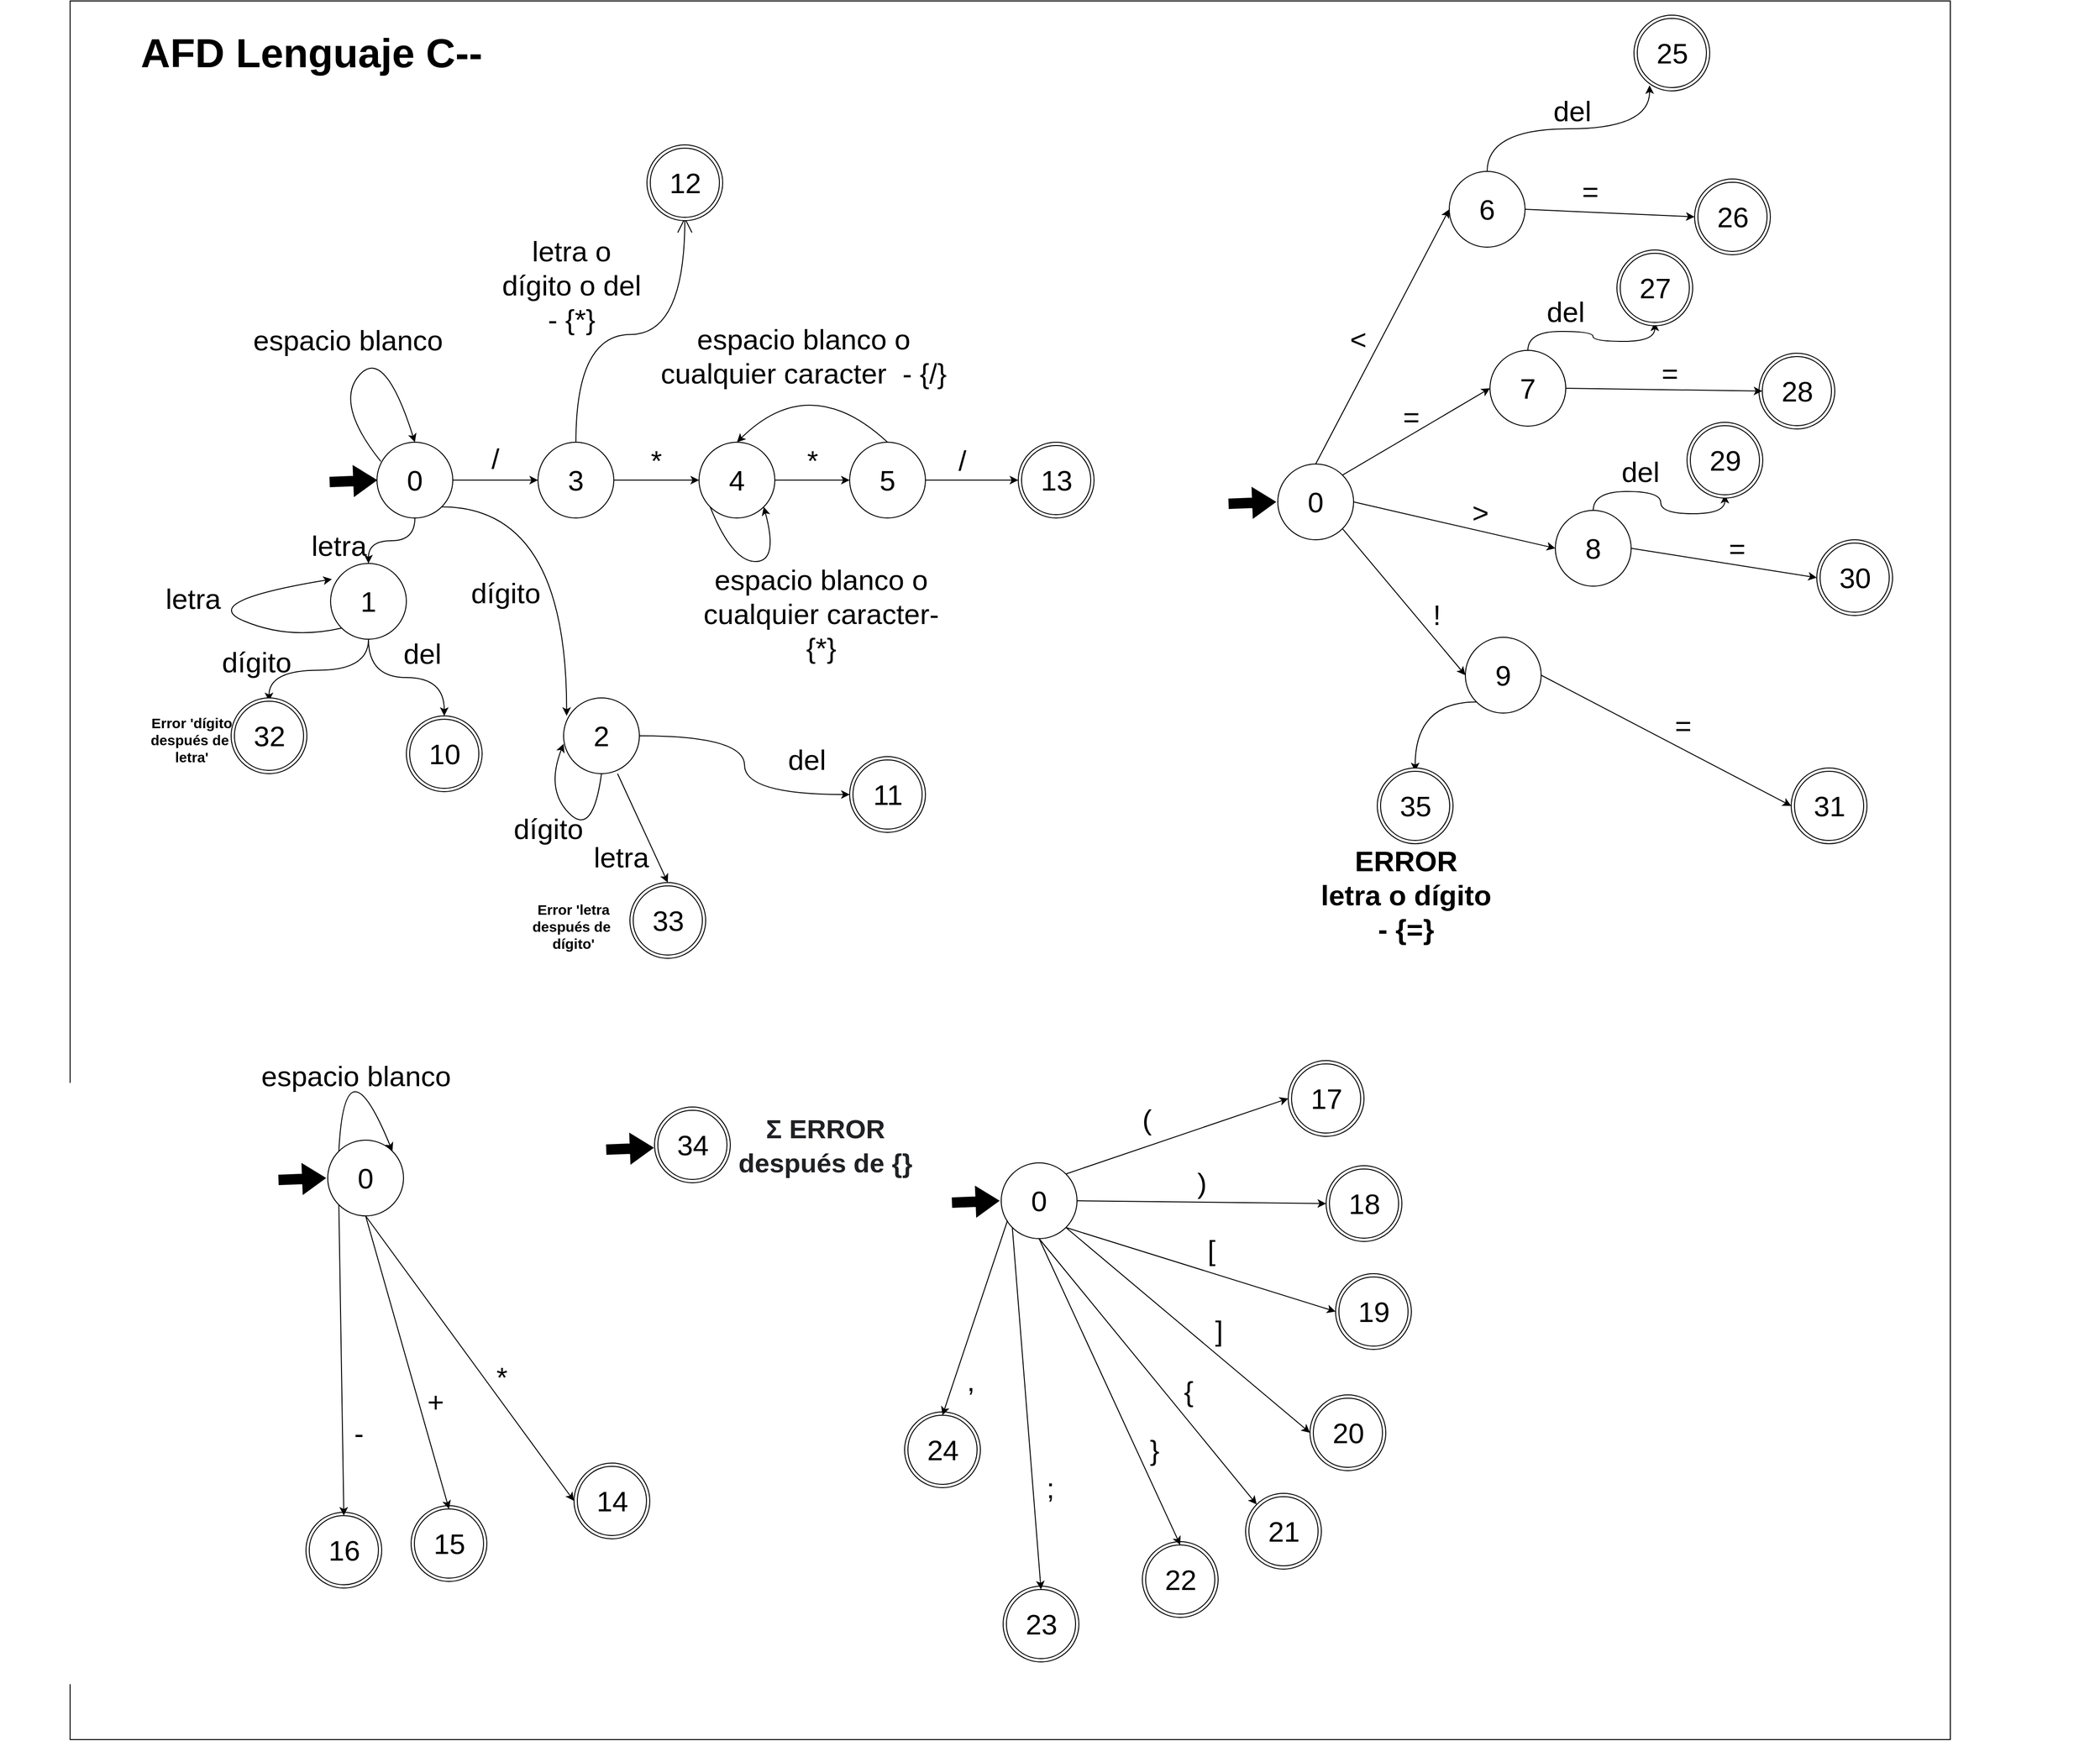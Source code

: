 <mxfile version="17.4.6" type="device"><diagram id="fsy91MBMLPWODRtrQ3C7" name="Page-1"><mxGraphModel dx="2604" dy="2402" grid="0" gridSize="10" guides="1" tooltips="1" connect="1" arrows="1" fold="1" page="0" pageScale="1" pageWidth="850" pageHeight="1100" math="0" shadow="0"><root><mxCell id="0"/><mxCell id="1" parent="0"/><mxCell id="pkWA7Gc_xC2kCrtdqDxV-1" value="" style="rounded=0;whiteSpace=wrap;html=1;hachureGap=4;" parent="1" vertex="1"><mxGeometry x="-1697" y="-1111" width="1985" height="1836" as="geometry"/></mxCell><mxCell id="LorlrSXEP44fJ2UWlS1i-7" style="edgeStyle=orthogonalEdgeStyle;rounded=0;orthogonalLoop=1;jettySize=auto;html=1;exitX=1;exitY=0.5;exitDx=0;exitDy=0;entryX=0;entryY=0.5;entryDx=0;entryDy=0;labelBackgroundColor=#000000;fontSize=30;fillColor=#000000;" parent="1" source="LorlrSXEP44fJ2UWlS1i-1" target="LorlrSXEP44fJ2UWlS1i-6" edge="1"><mxGeometry relative="1" as="geometry"/></mxCell><mxCell id="LorlrSXEP44fJ2UWlS1i-27" style="edgeStyle=orthogonalEdgeStyle;rounded=0;orthogonalLoop=1;jettySize=auto;html=1;exitX=1;exitY=1;exitDx=0;exitDy=0;entryX=0.04;entryY=0.236;entryDx=0;entryDy=0;entryPerimeter=0;labelBackgroundColor=#000000;fontSize=30;fillColor=#000000;curved=1;" parent="1" source="LorlrSXEP44fJ2UWlS1i-1" target="LorlrSXEP44fJ2UWlS1i-21" edge="1"><mxGeometry relative="1" as="geometry"/></mxCell><mxCell id="LorlrSXEP44fJ2UWlS1i-38" style="edgeStyle=orthogonalEdgeStyle;rounded=0;orthogonalLoop=1;jettySize=auto;html=1;exitX=0.5;exitY=1;exitDx=0;exitDy=0;entryX=0.5;entryY=0;entryDx=0;entryDy=0;labelBackgroundColor=#000000;fontSize=30;fillColor=#000000;curved=1;" parent="1" source="LorlrSXEP44fJ2UWlS1i-1" target="LorlrSXEP44fJ2UWlS1i-33" edge="1"><mxGeometry relative="1" as="geometry"/></mxCell><mxCell id="LorlrSXEP44fJ2UWlS1i-1" value="0" style="ellipse;whiteSpace=wrap;html=1;aspect=fixed;fontSize=30;" parent="1" vertex="1"><mxGeometry x="-1373" y="-645" width="80" height="80" as="geometry"/></mxCell><mxCell id="LorlrSXEP44fJ2UWlS1i-3" value="" style="shape=flexArrow;endArrow=classic;html=1;rounded=0;entryX=0;entryY=0.5;entryDx=0;entryDy=0;labelBackgroundColor=#000000;fillColor=#000000;endWidth=21.25;endSize=7.7;" parent="1" target="LorlrSXEP44fJ2UWlS1i-1" edge="1"><mxGeometry width="50" height="50" relative="1" as="geometry"><mxPoint x="-1423" y="-603" as="sourcePoint"/><mxPoint x="-1400" y="-633" as="targetPoint"/></mxGeometry></mxCell><mxCell id="LorlrSXEP44fJ2UWlS1i-4" value="" style="curved=1;endArrow=classic;html=1;rounded=0;labelBackgroundColor=#000000;fontSize=30;fillColor=#000000;exitX=0.05;exitY=0.253;exitDx=0;exitDy=0;exitPerimeter=0;entryX=0.5;entryY=0;entryDx=0;entryDy=0;" parent="1" source="LorlrSXEP44fJ2UWlS1i-1" target="LorlrSXEP44fJ2UWlS1i-1" edge="1"><mxGeometry width="50" height="50" relative="1" as="geometry"><mxPoint x="-1359" y="-649" as="sourcePoint"/><mxPoint x="-1309" y="-699" as="targetPoint"/><Array as="points"><mxPoint x="-1418" y="-686"/><mxPoint x="-1365" y="-746"/></Array></mxGeometry></mxCell><mxCell id="LorlrSXEP44fJ2UWlS1i-11" style="edgeStyle=orthogonalEdgeStyle;rounded=0;orthogonalLoop=1;jettySize=auto;html=1;exitX=1;exitY=0.5;exitDx=0;exitDy=0;entryX=0;entryY=0.5;entryDx=0;entryDy=0;labelBackgroundColor=#000000;fontSize=30;fillColor=#000000;" parent="1" source="LorlrSXEP44fJ2UWlS1i-5" target="LorlrSXEP44fJ2UWlS1i-9" edge="1"><mxGeometry relative="1" as="geometry"/></mxCell><mxCell id="LorlrSXEP44fJ2UWlS1i-5" value="4" style="ellipse;whiteSpace=wrap;html=1;aspect=fixed;fontSize=30;" parent="1" vertex="1"><mxGeometry x="-1033" y="-645" width="80" height="80" as="geometry"/></mxCell><mxCell id="LorlrSXEP44fJ2UWlS1i-8" style="edgeStyle=orthogonalEdgeStyle;rounded=0;orthogonalLoop=1;jettySize=auto;html=1;exitX=1;exitY=0.5;exitDx=0;exitDy=0;entryX=0;entryY=0.5;entryDx=0;entryDy=0;labelBackgroundColor=#000000;fontSize=30;fillColor=#000000;" parent="1" source="LorlrSXEP44fJ2UWlS1i-6" target="LorlrSXEP44fJ2UWlS1i-5" edge="1"><mxGeometry relative="1" as="geometry"/></mxCell><mxCell id="LorlrSXEP44fJ2UWlS1i-6" value="3" style="ellipse;whiteSpace=wrap;html=1;aspect=fixed;fontSize=30;" parent="1" vertex="1"><mxGeometry x="-1203" y="-645" width="80" height="80" as="geometry"/></mxCell><mxCell id="LorlrSXEP44fJ2UWlS1i-12" style="edgeStyle=orthogonalEdgeStyle;rounded=0;orthogonalLoop=1;jettySize=auto;html=1;exitX=1;exitY=0.5;exitDx=0;exitDy=0;entryX=0;entryY=0.5;entryDx=0;entryDy=0;labelBackgroundColor=#000000;fontSize=30;fillColor=#000000;" parent="1" source="LorlrSXEP44fJ2UWlS1i-9" target="LorlrSXEP44fJ2UWlS1i-10" edge="1"><mxGeometry relative="1" as="geometry"/></mxCell><mxCell id="LorlrSXEP44fJ2UWlS1i-9" value="5" style="ellipse;whiteSpace=wrap;html=1;aspect=fixed;fontSize=30;" parent="1" vertex="1"><mxGeometry x="-874" y="-645" width="80" height="80" as="geometry"/></mxCell><mxCell id="LorlrSXEP44fJ2UWlS1i-13" value="/" style="text;html=1;strokeColor=none;fillColor=none;align=center;verticalAlign=middle;whiteSpace=wrap;rounded=0;fontSize=30;" parent="1" vertex="1"><mxGeometry x="-1278" y="-643" width="60" height="30" as="geometry"/></mxCell><mxCell id="LorlrSXEP44fJ2UWlS1i-14" value="*" style="text;html=1;strokeColor=none;fillColor=none;align=center;verticalAlign=middle;whiteSpace=wrap;rounded=0;fontSize=30;" parent="1" vertex="1"><mxGeometry x="-1108" y="-641" width="60" height="30" as="geometry"/></mxCell><mxCell id="LorlrSXEP44fJ2UWlS1i-15" value="*" style="text;html=1;strokeColor=none;fillColor=none;align=center;verticalAlign=middle;whiteSpace=wrap;rounded=0;fontSize=30;" parent="1" vertex="1"><mxGeometry x="-943" y="-641" width="60" height="30" as="geometry"/></mxCell><mxCell id="LorlrSXEP44fJ2UWlS1i-18" value="/" style="text;html=1;strokeColor=none;fillColor=none;align=center;verticalAlign=middle;whiteSpace=wrap;rounded=0;fontSize=30;" parent="1" vertex="1"><mxGeometry x="-785" y="-641" width="60" height="30" as="geometry"/></mxCell><mxCell id="LorlrSXEP44fJ2UWlS1i-20" value="" style="group" parent="1" vertex="1" connectable="0"><mxGeometry x="-696" y="-645" width="1141" height="1155" as="geometry"/></mxCell><mxCell id="LorlrSXEP44fJ2UWlS1i-10" value="" style="ellipse;whiteSpace=wrap;html=1;aspect=fixed;fontSize=30;gradientColor=none;" parent="LorlrSXEP44fJ2UWlS1i-20" vertex="1"><mxGeometry width="80" height="80" as="geometry"/></mxCell><mxCell id="LorlrSXEP44fJ2UWlS1i-19" value="13" style="ellipse;whiteSpace=wrap;html=1;aspect=fixed;fontSize=30;gradientColor=none;" parent="LorlrSXEP44fJ2UWlS1i-20" vertex="1"><mxGeometry x="3.5" y="3.5" width="73" height="73" as="geometry"/></mxCell><mxCell id="xVZtEpvfL8WGUJhvT-j2-19" value="&lt;b&gt;ERROR&lt;br&gt;letra o dígito &lt;br&gt;- {=}&lt;/b&gt;" style="text;html=1;strokeColor=none;fillColor=none;align=center;verticalAlign=middle;whiteSpace=wrap;rounded=0;fontSize=30;" parent="LorlrSXEP44fJ2UWlS1i-20" vertex="1"><mxGeometry x="299" y="377" width="221" height="202" as="geometry"/></mxCell><mxCell id="LorlrSXEP44fJ2UWlS1i-28" style="edgeStyle=orthogonalEdgeStyle;rounded=0;orthogonalLoop=1;jettySize=auto;html=1;exitX=1;exitY=0.5;exitDx=0;exitDy=0;entryX=0;entryY=0.5;entryDx=0;entryDy=0;labelBackgroundColor=#000000;fontSize=30;fillColor=#000000;curved=1;" parent="1" source="LorlrSXEP44fJ2UWlS1i-21" target="LorlrSXEP44fJ2UWlS1i-25" edge="1"><mxGeometry relative="1" as="geometry"/></mxCell><mxCell id="LorlrSXEP44fJ2UWlS1i-21" value="2" style="ellipse;whiteSpace=wrap;html=1;aspect=fixed;fontSize=30;gradientColor=none;" parent="1" vertex="1"><mxGeometry x="-1176" y="-375" width="80" height="80" as="geometry"/></mxCell><mxCell id="LorlrSXEP44fJ2UWlS1i-24" value="" style="group" parent="1" vertex="1" connectable="0"><mxGeometry x="-874" y="-313" width="80" height="80" as="geometry"/></mxCell><mxCell id="LorlrSXEP44fJ2UWlS1i-25" value="" style="ellipse;whiteSpace=wrap;html=1;aspect=fixed;fontSize=30;gradientColor=none;" parent="LorlrSXEP44fJ2UWlS1i-24" vertex="1"><mxGeometry width="80" height="80" as="geometry"/></mxCell><mxCell id="LorlrSXEP44fJ2UWlS1i-26" value="11" style="ellipse;whiteSpace=wrap;html=1;aspect=fixed;fontSize=30;gradientColor=none;" parent="LorlrSXEP44fJ2UWlS1i-24" vertex="1"><mxGeometry x="3.5" y="3.5" width="73" height="73" as="geometry"/></mxCell><mxCell id="LorlrSXEP44fJ2UWlS1i-29" value="dígito" style="text;html=1;strokeColor=none;fillColor=none;align=center;verticalAlign=middle;whiteSpace=wrap;rounded=0;fontSize=30;" parent="1" vertex="1"><mxGeometry x="-1267" y="-501" width="60" height="30" as="geometry"/></mxCell><mxCell id="LorlrSXEP44fJ2UWlS1i-30" value="del" style="text;html=1;strokeColor=none;fillColor=none;align=center;verticalAlign=middle;whiteSpace=wrap;rounded=0;fontSize=30;" parent="1" vertex="1"><mxGeometry x="-949" y="-325" width="60" height="30" as="geometry"/></mxCell><mxCell id="LorlrSXEP44fJ2UWlS1i-32" value="dígito" style="text;html=1;strokeColor=none;fillColor=none;align=center;verticalAlign=middle;whiteSpace=wrap;rounded=0;fontSize=30;" parent="1" vertex="1"><mxGeometry x="-1222" y="-252" width="60" height="30" as="geometry"/></mxCell><mxCell id="LorlrSXEP44fJ2UWlS1i-40" style="edgeStyle=orthogonalEdgeStyle;rounded=0;orthogonalLoop=1;jettySize=auto;html=1;exitX=0.5;exitY=1;exitDx=0;exitDy=0;entryX=0.5;entryY=0;entryDx=0;entryDy=0;labelBackgroundColor=#000000;fontSize=30;fillColor=#000000;curved=1;" parent="1" source="LorlrSXEP44fJ2UWlS1i-33" target="LorlrSXEP44fJ2UWlS1i-36" edge="1"><mxGeometry relative="1" as="geometry"/></mxCell><mxCell id="ejCXPUOWTqE6Jf1IAq3L-155" style="edgeStyle=orthogonalEdgeStyle;curved=1;rounded=0;orthogonalLoop=1;jettySize=auto;html=1;exitX=0.5;exitY=1;exitDx=0;exitDy=0;" parent="1" source="LorlrSXEP44fJ2UWlS1i-33" target="ejCXPUOWTqE6Jf1IAq3L-154" edge="1"><mxGeometry relative="1" as="geometry"/></mxCell><mxCell id="LorlrSXEP44fJ2UWlS1i-33" value="1" style="ellipse;whiteSpace=wrap;html=1;aspect=fixed;fontSize=30;gradientColor=none;" parent="1" vertex="1"><mxGeometry x="-1422" y="-517" width="80" height="80" as="geometry"/></mxCell><mxCell id="LorlrSXEP44fJ2UWlS1i-35" value="" style="group" parent="1" vertex="1" connectable="0"><mxGeometry x="-1342" y="-356" width="80" height="80" as="geometry"/></mxCell><mxCell id="LorlrSXEP44fJ2UWlS1i-36" value="" style="ellipse;whiteSpace=wrap;html=1;aspect=fixed;fontSize=30;gradientColor=none;" parent="LorlrSXEP44fJ2UWlS1i-35" vertex="1"><mxGeometry width="80" height="80" as="geometry"/></mxCell><mxCell id="LorlrSXEP44fJ2UWlS1i-37" value="10" style="ellipse;whiteSpace=wrap;html=1;aspect=fixed;fontSize=30;gradientColor=none;" parent="LorlrSXEP44fJ2UWlS1i-35" vertex="1"><mxGeometry x="3.5" y="3.5" width="73" height="73" as="geometry"/></mxCell><mxCell id="LorlrSXEP44fJ2UWlS1i-41" value="letra" style="text;html=1;strokeColor=none;fillColor=none;align=center;verticalAlign=middle;whiteSpace=wrap;rounded=0;fontSize=30;" parent="1" vertex="1"><mxGeometry x="-1443" y="-551" width="60" height="30" as="geometry"/></mxCell><mxCell id="LorlrSXEP44fJ2UWlS1i-42" value="del" style="text;html=1;strokeColor=none;fillColor=none;align=center;verticalAlign=middle;whiteSpace=wrap;rounded=0;fontSize=30;" parent="1" vertex="1"><mxGeometry x="-1355" y="-437" width="60" height="30" as="geometry"/></mxCell><mxCell id="LorlrSXEP44fJ2UWlS1i-43" value="" style="curved=1;endArrow=classic;html=1;rounded=0;labelBackgroundColor=#000000;fontSize=30;fillColor=#000000;entryX=0.017;entryY=0.208;entryDx=0;entryDy=0;entryPerimeter=0;exitX=0;exitY=1;exitDx=0;exitDy=0;" parent="1" source="LorlrSXEP44fJ2UWlS1i-33" target="LorlrSXEP44fJ2UWlS1i-33" edge="1"><mxGeometry width="50" height="50" relative="1" as="geometry"><mxPoint x="-1502" y="-451" as="sourcePoint"/><mxPoint x="-1452" y="-501" as="targetPoint"/><Array as="points"><mxPoint x="-1466" y="-436"/><mxPoint x="-1562" y="-477"/></Array></mxGeometry></mxCell><mxCell id="LorlrSXEP44fJ2UWlS1i-44" value="letra" style="text;html=1;strokeColor=none;fillColor=none;align=center;verticalAlign=middle;whiteSpace=wrap;rounded=0;fontSize=30;" parent="1" vertex="1"><mxGeometry x="-1597" y="-521" width="60" height="82" as="geometry"/></mxCell><mxCell id="ejCXPUOWTqE6Jf1IAq3L-1" value="" style="curved=1;endArrow=classic;html=1;rounded=0;exitX=0.5;exitY=0;exitDx=0;exitDy=0;entryX=0.5;entryY=0;entryDx=0;entryDy=0;" parent="1" source="LorlrSXEP44fJ2UWlS1i-9" target="LorlrSXEP44fJ2UWlS1i-5" edge="1"><mxGeometry width="50" height="50" relative="1" as="geometry"><mxPoint x="-916" y="-708" as="sourcePoint"/><mxPoint x="-866" y="-758" as="targetPoint"/><Array as="points"><mxPoint x="-916" y="-721"/></Array></mxGeometry></mxCell><mxCell id="ejCXPUOWTqE6Jf1IAq3L-2" value="espacio blanco o cualquier caracter&amp;nbsp; - {/}" style="text;html=1;strokeColor=none;fillColor=none;align=center;verticalAlign=middle;whiteSpace=wrap;rounded=0;fontSize=30;" parent="1" vertex="1"><mxGeometry x="-1077" y="-751" width="309" height="30" as="geometry"/></mxCell><mxCell id="ejCXPUOWTqE6Jf1IAq3L-5" value="" style="curved=1;endArrow=classic;html=1;rounded=0;exitX=0;exitY=1;exitDx=0;exitDy=0;entryX=1;entryY=1;entryDx=0;entryDy=0;" parent="1" source="LorlrSXEP44fJ2UWlS1i-5" target="LorlrSXEP44fJ2UWlS1i-5" edge="1"><mxGeometry width="50" height="50" relative="1" as="geometry"><mxPoint x="-978" y="-489" as="sourcePoint"/><mxPoint x="-928" y="-539" as="targetPoint"/><Array as="points"><mxPoint x="-998" y="-519"/><mxPoint x="-949" y="-519"/></Array></mxGeometry></mxCell><mxCell id="ejCXPUOWTqE6Jf1IAq3L-6" value="espacio blanco o cualquier caracter- {*}" style="text;html=1;strokeColor=none;fillColor=none;align=center;verticalAlign=middle;whiteSpace=wrap;rounded=0;fontSize=30;" parent="1" vertex="1"><mxGeometry x="-1031" y="-479" width="254" height="30" as="geometry"/></mxCell><mxCell id="ejCXPUOWTqE6Jf1IAq3L-7" value="0" style="ellipse;whiteSpace=wrap;html=1;aspect=fixed;fontSize=30;" parent="1" vertex="1"><mxGeometry x="-1425" y="92" width="80" height="80" as="geometry"/></mxCell><mxCell id="ejCXPUOWTqE6Jf1IAq3L-8" value="" style="shape=flexArrow;endArrow=classic;html=1;rounded=0;entryX=0;entryY=0.5;entryDx=0;entryDy=0;labelBackgroundColor=#000000;fillColor=#000000;endWidth=21.25;endSize=7.7;" parent="1" edge="1"><mxGeometry width="50" height="50" relative="1" as="geometry"><mxPoint x="-1477" y="134" as="sourcePoint"/><mxPoint x="-1427.0" y="132" as="targetPoint"/></mxGeometry></mxCell><mxCell id="ejCXPUOWTqE6Jf1IAq3L-9" value="" style="curved=1;endArrow=classic;html=1;rounded=0;exitX=0;exitY=0;exitDx=0;exitDy=0;entryX=1;entryY=0;entryDx=0;entryDy=0;" parent="1" source="ejCXPUOWTqE6Jf1IAq3L-7" target="ejCXPUOWTqE6Jf1IAq3L-7" edge="1"><mxGeometry width="50" height="50" relative="1" as="geometry"><mxPoint x="-1396" y="83" as="sourcePoint"/><mxPoint x="-1346" y="33" as="targetPoint"/><Array as="points"><mxPoint x="-1407" y="-19"/></Array></mxGeometry></mxCell><mxCell id="ejCXPUOWTqE6Jf1IAq3L-10" value="espacio blanco" style="text;html=1;strokeColor=none;fillColor=none;align=center;verticalAlign=middle;whiteSpace=wrap;rounded=0;fontSize=30;" parent="1" vertex="1"><mxGeometry x="-1530" y="9" width="270" height="30" as="geometry"/></mxCell><mxCell id="ejCXPUOWTqE6Jf1IAq3L-25" value="" style="group;fontStyle=1" parent="1" vertex="1" connectable="0"><mxGeometry x="-1165" y="433" width="80" height="80" as="geometry"/></mxCell><mxCell id="ejCXPUOWTqE6Jf1IAq3L-26" value="" style="ellipse;whiteSpace=wrap;html=1;aspect=fixed;fontSize=30;gradientColor=none;" parent="ejCXPUOWTqE6Jf1IAq3L-25" vertex="1"><mxGeometry width="80" height="80" as="geometry"/></mxCell><mxCell id="ejCXPUOWTqE6Jf1IAq3L-27" value="14" style="ellipse;whiteSpace=wrap;html=1;aspect=fixed;fontSize=30;gradientColor=none;" parent="ejCXPUOWTqE6Jf1IAq3L-25" vertex="1"><mxGeometry x="3.5" y="3.5" width="73" height="73" as="geometry"/></mxCell><mxCell id="ejCXPUOWTqE6Jf1IAq3L-39" value="" style="endArrow=classic;html=1;rounded=0;entryX=0;entryY=0.5;entryDx=0;entryDy=0;exitX=0.5;exitY=1;exitDx=0;exitDy=0;" parent="1" source="ejCXPUOWTqE6Jf1IAq3L-7" target="ejCXPUOWTqE6Jf1IAq3L-26" edge="1"><mxGeometry width="50" height="50" relative="1" as="geometry"><mxPoint x="-1281" y="489" as="sourcePoint"/><mxPoint x="-1231" y="439" as="targetPoint"/></mxGeometry></mxCell><mxCell id="ejCXPUOWTqE6Jf1IAq3L-41" value="" style="group" parent="1" vertex="1" connectable="0"><mxGeometry x="-1337" y="478" width="80" height="80" as="geometry"/></mxCell><mxCell id="ejCXPUOWTqE6Jf1IAq3L-42" value="" style="ellipse;whiteSpace=wrap;html=1;aspect=fixed;fontSize=30;gradientColor=none;" parent="ejCXPUOWTqE6Jf1IAq3L-41" vertex="1"><mxGeometry width="80" height="80" as="geometry"/></mxCell><mxCell id="ejCXPUOWTqE6Jf1IAq3L-43" value="15" style="ellipse;whiteSpace=wrap;html=1;aspect=fixed;fontSize=30;gradientColor=none;" parent="ejCXPUOWTqE6Jf1IAq3L-41" vertex="1"><mxGeometry x="3.5" y="3.5" width="73" height="73" as="geometry"/></mxCell><mxCell id="ejCXPUOWTqE6Jf1IAq3L-44" value="" style="endArrow=classic;html=1;rounded=0;exitX=0.5;exitY=1;exitDx=0;exitDy=0;entryX=0.5;entryY=0;entryDx=0;entryDy=0;" parent="1" source="ejCXPUOWTqE6Jf1IAq3L-7" target="ejCXPUOWTqE6Jf1IAq3L-43" edge="1"><mxGeometry width="50" height="50" relative="1" as="geometry"><mxPoint x="-1379" y="375" as="sourcePoint"/><mxPoint x="-1329" y="325" as="targetPoint"/></mxGeometry></mxCell><mxCell id="ejCXPUOWTqE6Jf1IAq3L-45" value="0" style="ellipse;whiteSpace=wrap;html=1;aspect=fixed;fontSize=30;" parent="1" vertex="1"><mxGeometry x="-714" y="116" width="80" height="80" as="geometry"/></mxCell><mxCell id="ejCXPUOWTqE6Jf1IAq3L-46" value="" style="shape=flexArrow;endArrow=classic;html=1;rounded=0;entryX=0;entryY=0.5;entryDx=0;entryDy=0;labelBackgroundColor=#000000;fillColor=#000000;endWidth=21.25;endSize=7.7;" parent="1" edge="1"><mxGeometry width="50" height="50" relative="1" as="geometry"><mxPoint x="-766" y="158" as="sourcePoint"/><mxPoint x="-716.0" y="156" as="targetPoint"/></mxGeometry></mxCell><mxCell id="ejCXPUOWTqE6Jf1IAq3L-53" value="*" style="text;html=1;strokeColor=none;fillColor=none;align=center;verticalAlign=middle;whiteSpace=wrap;rounded=0;fontSize=30;" parent="1" vertex="1"><mxGeometry x="-1284" y="327" width="86" height="30" as="geometry"/></mxCell><mxCell id="ejCXPUOWTqE6Jf1IAq3L-54" value="-" style="text;html=1;strokeColor=none;fillColor=none;align=center;verticalAlign=middle;whiteSpace=wrap;rounded=0;fontSize=30;" parent="1" vertex="1"><mxGeometry x="-1435" y="386" width="86" height="30" as="geometry"/></mxCell><mxCell id="ejCXPUOWTqE6Jf1IAq3L-55" value="" style="group" parent="1" vertex="1" connectable="0"><mxGeometry x="-1448" y="485" width="80" height="80" as="geometry"/></mxCell><mxCell id="ejCXPUOWTqE6Jf1IAq3L-56" value="" style="ellipse;whiteSpace=wrap;html=1;aspect=fixed;fontSize=30;gradientColor=none;" parent="ejCXPUOWTqE6Jf1IAq3L-55" vertex="1"><mxGeometry width="80" height="80" as="geometry"/></mxCell><mxCell id="ejCXPUOWTqE6Jf1IAq3L-57" value="16" style="ellipse;whiteSpace=wrap;html=1;aspect=fixed;fontSize=30;gradientColor=none;" parent="ejCXPUOWTqE6Jf1IAq3L-55" vertex="1"><mxGeometry x="3.5" y="3.5" width="73" height="73" as="geometry"/></mxCell><mxCell id="ejCXPUOWTqE6Jf1IAq3L-58" value="" style="endArrow=classic;html=1;rounded=0;exitX=0;exitY=1;exitDx=0;exitDy=0;entryX=0.5;entryY=0;entryDx=0;entryDy=0;" parent="1" source="ejCXPUOWTqE6Jf1IAq3L-7" target="ejCXPUOWTqE6Jf1IAq3L-57" edge="1"><mxGeometry width="50" height="50" relative="1" as="geometry"><mxPoint x="-1445" y="354" as="sourcePoint"/><mxPoint x="-1395" y="304" as="targetPoint"/></mxGeometry></mxCell><mxCell id="ejCXPUOWTqE6Jf1IAq3L-59" value="+" style="text;html=1;strokeColor=none;fillColor=none;align=center;verticalAlign=middle;whiteSpace=wrap;rounded=0;fontSize=30;" parent="1" vertex="1"><mxGeometry x="-1354" y="353" width="86" height="30" as="geometry"/></mxCell><mxCell id="ejCXPUOWTqE6Jf1IAq3L-63" value="" style="group;fontStyle=1" parent="1" vertex="1" connectable="0"><mxGeometry x="-411" y="8" width="80" height="80" as="geometry"/></mxCell><mxCell id="ejCXPUOWTqE6Jf1IAq3L-64" value="" style="ellipse;whiteSpace=wrap;html=1;aspect=fixed;fontSize=30;gradientColor=none;" parent="ejCXPUOWTqE6Jf1IAq3L-63" vertex="1"><mxGeometry width="80" height="80" as="geometry"/></mxCell><mxCell id="ejCXPUOWTqE6Jf1IAq3L-65" value="17" style="ellipse;whiteSpace=wrap;html=1;aspect=fixed;fontSize=30;gradientColor=none;" parent="ejCXPUOWTqE6Jf1IAq3L-63" vertex="1"><mxGeometry x="3.5" y="3.5" width="73" height="73" as="geometry"/></mxCell><mxCell id="ejCXPUOWTqE6Jf1IAq3L-71" value="" style="group" parent="1" vertex="1" connectable="0"><mxGeometry x="-371" y="119" width="80" height="80" as="geometry"/></mxCell><mxCell id="ejCXPUOWTqE6Jf1IAq3L-72" value="" style="ellipse;whiteSpace=wrap;html=1;aspect=fixed;fontSize=30;gradientColor=none;" parent="ejCXPUOWTqE6Jf1IAq3L-71" vertex="1"><mxGeometry width="80" height="80" as="geometry"/></mxCell><mxCell id="ejCXPUOWTqE6Jf1IAq3L-73" value="18" style="ellipse;whiteSpace=wrap;html=1;aspect=fixed;fontSize=30;gradientColor=none;" parent="ejCXPUOWTqE6Jf1IAq3L-71" vertex="1"><mxGeometry x="3.5" y="3.5" width="73" height="73" as="geometry"/></mxCell><mxCell id="ejCXPUOWTqE6Jf1IAq3L-74" value="" style="group" parent="1" vertex="1" connectable="0"><mxGeometry x="-361" y="233" width="80" height="80" as="geometry"/></mxCell><mxCell id="ejCXPUOWTqE6Jf1IAq3L-75" value="" style="ellipse;whiteSpace=wrap;html=1;aspect=fixed;fontSize=30;gradientColor=none;" parent="ejCXPUOWTqE6Jf1IAq3L-74" vertex="1"><mxGeometry width="80" height="80" as="geometry"/></mxCell><mxCell id="ejCXPUOWTqE6Jf1IAq3L-76" value="19" style="ellipse;whiteSpace=wrap;html=1;aspect=fixed;fontSize=30;gradientColor=none;" parent="ejCXPUOWTqE6Jf1IAq3L-74" vertex="1"><mxGeometry x="3.5" y="3.5" width="73" height="73" as="geometry"/></mxCell><mxCell id="ejCXPUOWTqE6Jf1IAq3L-78" value="" style="group" parent="1" vertex="1" connectable="0"><mxGeometry x="-388" y="361" width="80" height="80" as="geometry"/></mxCell><mxCell id="ejCXPUOWTqE6Jf1IAq3L-79" value="" style="ellipse;whiteSpace=wrap;html=1;aspect=fixed;fontSize=30;gradientColor=none;" parent="ejCXPUOWTqE6Jf1IAq3L-78" vertex="1"><mxGeometry width="80" height="80" as="geometry"/></mxCell><mxCell id="ejCXPUOWTqE6Jf1IAq3L-80" value="20" style="ellipse;whiteSpace=wrap;html=1;aspect=fixed;fontSize=30;gradientColor=none;" parent="ejCXPUOWTqE6Jf1IAq3L-78" vertex="1"><mxGeometry x="3.5" y="3.5" width="73" height="73" as="geometry"/></mxCell><mxCell id="ejCXPUOWTqE6Jf1IAq3L-81" value="" style="group" parent="1" vertex="1" connectable="0"><mxGeometry x="-456" y="465" width="80" height="80" as="geometry"/></mxCell><mxCell id="ejCXPUOWTqE6Jf1IAq3L-82" value="" style="ellipse;whiteSpace=wrap;html=1;aspect=fixed;fontSize=30;gradientColor=none;" parent="ejCXPUOWTqE6Jf1IAq3L-81" vertex="1"><mxGeometry width="80" height="80" as="geometry"/></mxCell><mxCell id="ejCXPUOWTqE6Jf1IAq3L-83" value="21" style="ellipse;whiteSpace=wrap;html=1;aspect=fixed;fontSize=30;gradientColor=none;" parent="ejCXPUOWTqE6Jf1IAq3L-81" vertex="1"><mxGeometry x="3.5" y="3.5" width="73" height="73" as="geometry"/></mxCell><mxCell id="ejCXPUOWTqE6Jf1IAq3L-84" value="" style="group" parent="1" vertex="1" connectable="0"><mxGeometry x="-565" y="516" width="80" height="80" as="geometry"/></mxCell><mxCell id="ejCXPUOWTqE6Jf1IAq3L-85" value="" style="ellipse;whiteSpace=wrap;html=1;aspect=fixed;fontSize=30;gradientColor=none;" parent="ejCXPUOWTqE6Jf1IAq3L-84" vertex="1"><mxGeometry width="80" height="80" as="geometry"/></mxCell><mxCell id="ejCXPUOWTqE6Jf1IAq3L-86" value="22" style="ellipse;whiteSpace=wrap;html=1;aspect=fixed;fontSize=30;gradientColor=none;" parent="ejCXPUOWTqE6Jf1IAq3L-84" vertex="1"><mxGeometry x="3.5" y="3.5" width="73" height="73" as="geometry"/></mxCell><mxCell id="ejCXPUOWTqE6Jf1IAq3L-87" value="" style="group" parent="1" vertex="1" connectable="0"><mxGeometry x="-712" y="563" width="80" height="80" as="geometry"/></mxCell><mxCell id="ejCXPUOWTqE6Jf1IAq3L-88" value="" style="ellipse;whiteSpace=wrap;html=1;aspect=fixed;fontSize=30;gradientColor=none;" parent="ejCXPUOWTqE6Jf1IAq3L-87" vertex="1"><mxGeometry width="80" height="80" as="geometry"/></mxCell><mxCell id="ejCXPUOWTqE6Jf1IAq3L-89" value="23" style="ellipse;whiteSpace=wrap;html=1;aspect=fixed;fontSize=30;gradientColor=none;" parent="ejCXPUOWTqE6Jf1IAq3L-87" vertex="1"><mxGeometry x="3.5" y="3.5" width="73" height="73" as="geometry"/></mxCell><mxCell id="ejCXPUOWTqE6Jf1IAq3L-90" value="" style="endArrow=classic;html=1;rounded=0;exitX=1;exitY=0;exitDx=0;exitDy=0;entryX=0;entryY=0.5;entryDx=0;entryDy=0;" parent="1" source="ejCXPUOWTqE6Jf1IAq3L-45" target="ejCXPUOWTqE6Jf1IAq3L-64" edge="1"><mxGeometry width="50" height="50" relative="1" as="geometry"><mxPoint x="-559" y="335" as="sourcePoint"/><mxPoint x="-509" y="285" as="targetPoint"/></mxGeometry></mxCell><mxCell id="ejCXPUOWTqE6Jf1IAq3L-91" value="" style="endArrow=classic;html=1;rounded=0;exitX=1;exitY=0.5;exitDx=0;exitDy=0;entryX=0;entryY=0.5;entryDx=0;entryDy=0;" parent="1" source="ejCXPUOWTqE6Jf1IAq3L-45" target="ejCXPUOWTqE6Jf1IAq3L-72" edge="1"><mxGeometry width="50" height="50" relative="1" as="geometry"><mxPoint x="-540" y="219" as="sourcePoint"/><mxPoint x="-490" y="169" as="targetPoint"/></mxGeometry></mxCell><mxCell id="ejCXPUOWTqE6Jf1IAq3L-92" value="" style="endArrow=classic;html=1;rounded=0;exitX=1;exitY=1;exitDx=0;exitDy=0;entryX=0;entryY=0.5;entryDx=0;entryDy=0;" parent="1" source="ejCXPUOWTqE6Jf1IAq3L-45" target="ejCXPUOWTqE6Jf1IAq3L-75" edge="1"><mxGeometry width="50" height="50" relative="1" as="geometry"><mxPoint x="-563" y="312" as="sourcePoint"/><mxPoint x="-513" y="262" as="targetPoint"/></mxGeometry></mxCell><mxCell id="ejCXPUOWTqE6Jf1IAq3L-93" value="" style="endArrow=classic;html=1;rounded=0;exitX=1;exitY=1;exitDx=0;exitDy=0;entryX=0;entryY=0.5;entryDx=0;entryDy=0;" parent="1" source="ejCXPUOWTqE6Jf1IAq3L-45" target="ejCXPUOWTqE6Jf1IAq3L-79" edge="1"><mxGeometry width="50" height="50" relative="1" as="geometry"><mxPoint x="-588" y="356" as="sourcePoint"/><mxPoint x="-538" y="306" as="targetPoint"/></mxGeometry></mxCell><mxCell id="ejCXPUOWTqE6Jf1IAq3L-94" value="" style="endArrow=classic;html=1;rounded=0;exitX=0.5;exitY=1;exitDx=0;exitDy=0;entryX=0;entryY=0;entryDx=0;entryDy=0;" parent="1" source="ejCXPUOWTqE6Jf1IAq3L-45" target="ejCXPUOWTqE6Jf1IAq3L-82" edge="1"><mxGeometry width="50" height="50" relative="1" as="geometry"><mxPoint x="-589" y="434" as="sourcePoint"/><mxPoint x="-539" y="384" as="targetPoint"/></mxGeometry></mxCell><mxCell id="ejCXPUOWTqE6Jf1IAq3L-95" value="" style="endArrow=classic;html=1;rounded=0;exitX=0.5;exitY=1;exitDx=0;exitDy=0;entryX=0.5;entryY=0;entryDx=0;entryDy=0;" parent="1" source="ejCXPUOWTqE6Jf1IAq3L-45" target="ejCXPUOWTqE6Jf1IAq3L-86" edge="1"><mxGeometry width="50" height="50" relative="1" as="geometry"><mxPoint x="-630" y="450" as="sourcePoint"/><mxPoint x="-580" y="400" as="targetPoint"/></mxGeometry></mxCell><mxCell id="ejCXPUOWTqE6Jf1IAq3L-96" value="" style="endArrow=classic;html=1;rounded=0;exitX=0;exitY=1;exitDx=0;exitDy=0;entryX=0.5;entryY=0;entryDx=0;entryDy=0;" parent="1" source="ejCXPUOWTqE6Jf1IAq3L-45" target="ejCXPUOWTqE6Jf1IAq3L-89" edge="1"><mxGeometry width="50" height="50" relative="1" as="geometry"><mxPoint x="-675" y="464" as="sourcePoint"/><mxPoint x="-625" y="414" as="targetPoint"/></mxGeometry></mxCell><mxCell id="ejCXPUOWTqE6Jf1IAq3L-97" value="(" style="text;html=1;strokeColor=none;fillColor=none;align=center;verticalAlign=middle;whiteSpace=wrap;rounded=0;fontSize=30;" parent="1" vertex="1"><mxGeometry x="-567" y="55" width="14" height="30" as="geometry"/></mxCell><mxCell id="ejCXPUOWTqE6Jf1IAq3L-98" value=")" style="text;html=1;strokeColor=none;fillColor=none;align=center;verticalAlign=middle;whiteSpace=wrap;rounded=0;fontSize=30;" parent="1" vertex="1"><mxGeometry x="-509" y="122" width="14" height="30" as="geometry"/></mxCell><mxCell id="ejCXPUOWTqE6Jf1IAq3L-99" value="[" style="text;html=1;strokeColor=none;fillColor=none;align=center;verticalAlign=middle;whiteSpace=wrap;rounded=0;fontSize=30;" parent="1" vertex="1"><mxGeometry x="-499" y="193" width="14" height="30" as="geometry"/></mxCell><mxCell id="ejCXPUOWTqE6Jf1IAq3L-100" value="]" style="text;html=1;strokeColor=none;fillColor=none;align=center;verticalAlign=middle;whiteSpace=wrap;rounded=0;fontSize=30;" parent="1" vertex="1"><mxGeometry x="-491" y="278" width="14" height="30" as="geometry"/></mxCell><mxCell id="ejCXPUOWTqE6Jf1IAq3L-101" value="{" style="text;html=1;strokeColor=none;fillColor=none;align=center;verticalAlign=middle;whiteSpace=wrap;rounded=0;fontSize=30;" parent="1" vertex="1"><mxGeometry x="-523" y="342" width="14" height="30" as="geometry"/></mxCell><mxCell id="ejCXPUOWTqE6Jf1IAq3L-102" value="}" style="text;html=1;strokeColor=none;fillColor=none;align=center;verticalAlign=middle;whiteSpace=wrap;rounded=0;fontSize=30;" parent="1" vertex="1"><mxGeometry x="-559" y="404" width="14" height="30" as="geometry"/></mxCell><mxCell id="ejCXPUOWTqE6Jf1IAq3L-103" value=";" style="text;html=1;strokeColor=none;fillColor=none;align=center;verticalAlign=middle;whiteSpace=wrap;rounded=0;fontSize=30;" parent="1" vertex="1"><mxGeometry x="-669" y="444" width="14" height="30" as="geometry"/></mxCell><mxCell id="ejCXPUOWTqE6Jf1IAq3L-104" value="" style="group" parent="1" vertex="1" connectable="0"><mxGeometry x="-816" y="379" width="80" height="80" as="geometry"/></mxCell><mxCell id="ejCXPUOWTqE6Jf1IAq3L-105" value="" style="ellipse;whiteSpace=wrap;html=1;aspect=fixed;fontSize=30;gradientColor=none;" parent="ejCXPUOWTqE6Jf1IAq3L-104" vertex="1"><mxGeometry width="80" height="80" as="geometry"/></mxCell><mxCell id="ejCXPUOWTqE6Jf1IAq3L-106" value="24" style="ellipse;whiteSpace=wrap;html=1;aspect=fixed;fontSize=30;gradientColor=none;" parent="ejCXPUOWTqE6Jf1IAq3L-104" vertex="1"><mxGeometry x="3.5" y="3.5" width="73" height="73" as="geometry"/></mxCell><mxCell id="ejCXPUOWTqE6Jf1IAq3L-107" value="" style="endArrow=classic;html=1;rounded=0;exitX=0.083;exitY=0.76;exitDx=0;exitDy=0;exitPerimeter=0;entryX=0.5;entryY=0;entryDx=0;entryDy=0;" parent="1" source="ejCXPUOWTqE6Jf1IAq3L-45" target="ejCXPUOWTqE6Jf1IAq3L-106" edge="1"><mxGeometry width="50" height="50" relative="1" as="geometry"><mxPoint x="-786" y="290" as="sourcePoint"/><mxPoint x="-736" y="240" as="targetPoint"/></mxGeometry></mxCell><mxCell id="ejCXPUOWTqE6Jf1IAq3L-108" value="0" style="ellipse;whiteSpace=wrap;html=1;aspect=fixed;fontSize=30;" parent="1" vertex="1"><mxGeometry x="-422" y="-622" width="80" height="80" as="geometry"/></mxCell><mxCell id="ejCXPUOWTqE6Jf1IAq3L-109" value="" style="shape=flexArrow;endArrow=classic;html=1;rounded=0;entryX=0;entryY=0.5;entryDx=0;entryDy=0;labelBackgroundColor=#000000;fillColor=#000000;endWidth=21.25;endSize=7.7;" parent="1" edge="1"><mxGeometry width="50" height="50" relative="1" as="geometry"><mxPoint x="-474" y="-580.0" as="sourcePoint"/><mxPoint x="-424.0" y="-582" as="targetPoint"/></mxGeometry></mxCell><mxCell id="ejCXPUOWTqE6Jf1IAq3L-110" value="," style="text;html=1;strokeColor=none;fillColor=none;align=center;verticalAlign=middle;whiteSpace=wrap;rounded=0;fontSize=30;" parent="1" vertex="1"><mxGeometry x="-753" y="331" width="14" height="30" as="geometry"/></mxCell><mxCell id="ejCXPUOWTqE6Jf1IAq3L-111" value="" style="group" parent="1" vertex="1" connectable="0"><mxGeometry x="18" y="-923" width="80" height="80" as="geometry"/></mxCell><mxCell id="ejCXPUOWTqE6Jf1IAq3L-112" value="" style="ellipse;whiteSpace=wrap;html=1;aspect=fixed;fontSize=30;gradientColor=none;" parent="ejCXPUOWTqE6Jf1IAq3L-111" vertex="1"><mxGeometry width="80" height="80" as="geometry"/></mxCell><mxCell id="ejCXPUOWTqE6Jf1IAq3L-113" value="26" style="ellipse;whiteSpace=wrap;html=1;aspect=fixed;fontSize=30;gradientColor=none;" parent="ejCXPUOWTqE6Jf1IAq3L-111" vertex="1"><mxGeometry x="3.5" y="3.5" width="73" height="73" as="geometry"/></mxCell><mxCell id="ejCXPUOWTqE6Jf1IAq3L-114" value="" style="group" parent="1" vertex="1" connectable="0"><mxGeometry x="86" y="-739" width="80" height="80" as="geometry"/></mxCell><mxCell id="ejCXPUOWTqE6Jf1IAq3L-115" value="" style="ellipse;whiteSpace=wrap;html=1;aspect=fixed;fontSize=30;gradientColor=none;" parent="ejCXPUOWTqE6Jf1IAq3L-114" vertex="1"><mxGeometry width="80" height="80" as="geometry"/></mxCell><mxCell id="ejCXPUOWTqE6Jf1IAq3L-116" value="28" style="ellipse;whiteSpace=wrap;html=1;aspect=fixed;fontSize=30;gradientColor=none;" parent="ejCXPUOWTqE6Jf1IAq3L-114" vertex="1"><mxGeometry x="3.5" y="3.5" width="73" height="73" as="geometry"/></mxCell><mxCell id="ejCXPUOWTqE6Jf1IAq3L-117" value="" style="group;fontStyle=1" parent="1" vertex="1" connectable="0"><mxGeometry x="147" y="-542" width="80" height="80" as="geometry"/></mxCell><mxCell id="ejCXPUOWTqE6Jf1IAq3L-118" value="" style="ellipse;whiteSpace=wrap;html=1;aspect=fixed;fontSize=30;gradientColor=none;" parent="ejCXPUOWTqE6Jf1IAq3L-117" vertex="1"><mxGeometry width="80" height="80" as="geometry"/></mxCell><mxCell id="ejCXPUOWTqE6Jf1IAq3L-119" value="30" style="ellipse;whiteSpace=wrap;html=1;aspect=fixed;fontSize=30;gradientColor=none;" parent="ejCXPUOWTqE6Jf1IAq3L-117" vertex="1"><mxGeometry x="3.5" y="3.5" width="73" height="73" as="geometry"/></mxCell><mxCell id="ejCXPUOWTqE6Jf1IAq3L-120" value="" style="group" parent="1" vertex="1" connectable="0"><mxGeometry x="120" y="-301" width="80" height="80" as="geometry"/></mxCell><mxCell id="ejCXPUOWTqE6Jf1IAq3L-121" value="" style="ellipse;whiteSpace=wrap;html=1;aspect=fixed;fontSize=30;gradientColor=none;" parent="ejCXPUOWTqE6Jf1IAq3L-120" vertex="1"><mxGeometry width="80" height="80" as="geometry"/></mxCell><mxCell id="ejCXPUOWTqE6Jf1IAq3L-122" value="31" style="ellipse;whiteSpace=wrap;html=1;aspect=fixed;fontSize=30;gradientColor=none;" parent="ejCXPUOWTqE6Jf1IAq3L-120" vertex="1"><mxGeometry x="3.5" y="3.5" width="73" height="73" as="geometry"/></mxCell><mxCell id="Sp3WFiAnzDd7OaV5c7X6-1" style="edgeStyle=orthogonalEdgeStyle;rounded=0;orthogonalLoop=1;jettySize=auto;html=1;exitX=0;exitY=1;exitDx=0;exitDy=0;entryX=0.5;entryY=0;entryDx=0;entryDy=0;curved=1;" parent="1" source="ejCXPUOWTqE6Jf1IAq3L-123" target="xVZtEpvfL8WGUJhvT-j2-18" edge="1"><mxGeometry relative="1" as="geometry"/></mxCell><mxCell id="ejCXPUOWTqE6Jf1IAq3L-123" value="9" style="ellipse;whiteSpace=wrap;html=1;aspect=fixed;fontSize=30;" parent="1" vertex="1"><mxGeometry x="-224" y="-439" width="80" height="80" as="geometry"/></mxCell><mxCell id="ejCXPUOWTqE6Jf1IAq3L-200" style="edgeStyle=orthogonalEdgeStyle;curved=1;rounded=0;orthogonalLoop=1;jettySize=auto;html=1;exitX=0.5;exitY=0;exitDx=0;exitDy=0;entryX=0.5;entryY=1;entryDx=0;entryDy=0;fontSize=28;" parent="1" source="ejCXPUOWTqE6Jf1IAq3L-124" target="ejCXPUOWTqE6Jf1IAq3L-199" edge="1"><mxGeometry relative="1" as="geometry"/></mxCell><mxCell id="ejCXPUOWTqE6Jf1IAq3L-124" value="8" style="ellipse;whiteSpace=wrap;html=1;aspect=fixed;fontSize=30;" parent="1" vertex="1"><mxGeometry x="-129" y="-573" width="80" height="80" as="geometry"/></mxCell><mxCell id="ejCXPUOWTqE6Jf1IAq3L-195" style="edgeStyle=orthogonalEdgeStyle;curved=1;rounded=0;orthogonalLoop=1;jettySize=auto;html=1;exitX=0.5;exitY=0;exitDx=0;exitDy=0;fontSize=28;" parent="1" source="ejCXPUOWTqE6Jf1IAq3L-125" target="ejCXPUOWTqE6Jf1IAq3L-194" edge="1"><mxGeometry relative="1" as="geometry"/></mxCell><mxCell id="ejCXPUOWTqE6Jf1IAq3L-125" value="7" style="ellipse;whiteSpace=wrap;html=1;aspect=fixed;fontSize=30;" parent="1" vertex="1"><mxGeometry x="-198" y="-742" width="80" height="80" as="geometry"/></mxCell><mxCell id="ejCXPUOWTqE6Jf1IAq3L-188" style="edgeStyle=orthogonalEdgeStyle;curved=1;rounded=0;orthogonalLoop=1;jettySize=auto;html=1;exitX=0.5;exitY=0;exitDx=0;exitDy=0;fontSize=28;" parent="1" source="ejCXPUOWTqE6Jf1IAq3L-126" edge="1"><mxGeometry relative="1" as="geometry"><mxPoint x="-29.545" y="-1021.909" as="targetPoint"/></mxGeometry></mxCell><mxCell id="ejCXPUOWTqE6Jf1IAq3L-126" value="6" style="ellipse;whiteSpace=wrap;html=1;aspect=fixed;fontSize=30;" parent="1" vertex="1"><mxGeometry x="-241" y="-931" width="80" height="80" as="geometry"/></mxCell><mxCell id="ejCXPUOWTqE6Jf1IAq3L-127" value="" style="endArrow=classic;html=1;rounded=0;entryX=0;entryY=0.5;entryDx=0;entryDy=0;exitX=1;exitY=1;exitDx=0;exitDy=0;" parent="1" source="ejCXPUOWTqE6Jf1IAq3L-108" target="ejCXPUOWTqE6Jf1IAq3L-123" edge="1"><mxGeometry width="50" height="50" relative="1" as="geometry"><mxPoint x="-335" y="-457" as="sourcePoint"/><mxPoint x="-285" y="-507" as="targetPoint"/></mxGeometry></mxCell><mxCell id="ejCXPUOWTqE6Jf1IAq3L-128" value="" style="endArrow=classic;html=1;rounded=0;entryX=0;entryY=0.5;entryDx=0;entryDy=0;exitX=1;exitY=0.5;exitDx=0;exitDy=0;" parent="1" source="ejCXPUOWTqE6Jf1IAq3L-123" target="ejCXPUOWTqE6Jf1IAq3L-121" edge="1"><mxGeometry width="50" height="50" relative="1" as="geometry"><mxPoint x="-147" y="-259" as="sourcePoint"/><mxPoint x="-97" y="-309" as="targetPoint"/></mxGeometry></mxCell><mxCell id="ejCXPUOWTqE6Jf1IAq3L-129" value="" style="endArrow=classic;html=1;rounded=0;entryX=0;entryY=0.5;entryDx=0;entryDy=0;exitX=1;exitY=0.5;exitDx=0;exitDy=0;" parent="1" source="ejCXPUOWTqE6Jf1IAq3L-108" target="ejCXPUOWTqE6Jf1IAq3L-124" edge="1"><mxGeometry width="50" height="50" relative="1" as="geometry"><mxPoint x="-303" y="-524" as="sourcePoint"/><mxPoint x="-253" y="-574" as="targetPoint"/></mxGeometry></mxCell><mxCell id="ejCXPUOWTqE6Jf1IAq3L-130" value="" style="endArrow=classic;html=1;rounded=0;entryX=0;entryY=0.5;entryDx=0;entryDy=0;exitX=1;exitY=0.5;exitDx=0;exitDy=0;" parent="1" source="ejCXPUOWTqE6Jf1IAq3L-124" target="ejCXPUOWTqE6Jf1IAq3L-118" edge="1"><mxGeometry width="50" height="50" relative="1" as="geometry"><mxPoint x="-112" y="-496" as="sourcePoint"/><mxPoint x="-62" y="-546" as="targetPoint"/></mxGeometry></mxCell><mxCell id="ejCXPUOWTqE6Jf1IAq3L-131" value="" style="endArrow=classic;html=1;rounded=0;entryX=0;entryY=0.5;entryDx=0;entryDy=0;exitX=1;exitY=0;exitDx=0;exitDy=0;" parent="1" source="ejCXPUOWTqE6Jf1IAq3L-108" target="ejCXPUOWTqE6Jf1IAq3L-125" edge="1"><mxGeometry width="50" height="50" relative="1" as="geometry"><mxPoint x="-317" y="-611" as="sourcePoint"/><mxPoint x="-267" y="-661" as="targetPoint"/></mxGeometry></mxCell><mxCell id="ejCXPUOWTqE6Jf1IAq3L-132" value="" style="endArrow=classic;html=1;rounded=0;entryX=0;entryY=0.5;entryDx=0;entryDy=0;exitX=1;exitY=0.5;exitDx=0;exitDy=0;" parent="1" source="ejCXPUOWTqE6Jf1IAq3L-125" target="ejCXPUOWTqE6Jf1IAq3L-116" edge="1"><mxGeometry width="50" height="50" relative="1" as="geometry"><mxPoint x="-108" y="-635" as="sourcePoint"/><mxPoint x="-58" y="-685" as="targetPoint"/></mxGeometry></mxCell><mxCell id="ejCXPUOWTqE6Jf1IAq3L-133" value="" style="endArrow=classic;html=1;rounded=0;entryX=0;entryY=0.5;entryDx=0;entryDy=0;exitX=0.5;exitY=0;exitDx=0;exitDy=0;" parent="1" source="ejCXPUOWTqE6Jf1IAq3L-108" target="ejCXPUOWTqE6Jf1IAq3L-126" edge="1"><mxGeometry width="50" height="50" relative="1" as="geometry"><mxPoint x="-340" y="-680" as="sourcePoint"/><mxPoint x="-290" y="-730" as="targetPoint"/></mxGeometry></mxCell><mxCell id="ejCXPUOWTqE6Jf1IAq3L-134" value="" style="endArrow=classic;html=1;rounded=0;entryX=0;entryY=0.5;entryDx=0;entryDy=0;exitX=1;exitY=0.5;exitDx=0;exitDy=0;" parent="1" source="ejCXPUOWTqE6Jf1IAq3L-126" target="ejCXPUOWTqE6Jf1IAq3L-112" edge="1"><mxGeometry width="50" height="50" relative="1" as="geometry"><mxPoint x="-103" y="-771" as="sourcePoint"/><mxPoint x="-53" y="-821" as="targetPoint"/></mxGeometry></mxCell><mxCell id="ejCXPUOWTqE6Jf1IAq3L-135" value="=" style="text;html=1;strokeColor=none;fillColor=none;align=center;verticalAlign=middle;whiteSpace=wrap;rounded=0;fontSize=30;" parent="1" vertex="1"><mxGeometry x="-1" y="-361" width="14" height="30" as="geometry"/></mxCell><mxCell id="ejCXPUOWTqE6Jf1IAq3L-136" value="=" style="text;html=1;strokeColor=none;fillColor=none;align=center;verticalAlign=middle;whiteSpace=wrap;rounded=0;fontSize=30;" parent="1" vertex="1"><mxGeometry x="-99" y="-925" width="14" height="30" as="geometry"/></mxCell><mxCell id="ejCXPUOWTqE6Jf1IAq3L-138" value="=" style="text;html=1;strokeColor=none;fillColor=none;align=center;verticalAlign=middle;whiteSpace=wrap;rounded=0;fontSize=30;" parent="1" vertex="1"><mxGeometry x="-288" y="-687" width="14" height="30" as="geometry"/></mxCell><mxCell id="ejCXPUOWTqE6Jf1IAq3L-139" value="=" style="text;html=1;strokeColor=none;fillColor=none;align=center;verticalAlign=middle;whiteSpace=wrap;rounded=0;fontSize=30;" parent="1" vertex="1"><mxGeometry x="-15" y="-733" width="14" height="30" as="geometry"/></mxCell><mxCell id="ejCXPUOWTqE6Jf1IAq3L-140" value="&amp;gt;" style="text;html=1;strokeColor=none;fillColor=none;align=center;verticalAlign=middle;whiteSpace=wrap;rounded=0;fontSize=30;" parent="1" vertex="1"><mxGeometry x="-215" y="-586" width="14" height="30" as="geometry"/></mxCell><mxCell id="ejCXPUOWTqE6Jf1IAq3L-142" value="=" style="text;html=1;strokeColor=none;fillColor=none;align=center;verticalAlign=middle;whiteSpace=wrap;rounded=0;fontSize=30;" parent="1" vertex="1"><mxGeometry x="56" y="-548" width="14" height="30" as="geometry"/></mxCell><mxCell id="ejCXPUOWTqE6Jf1IAq3L-143" value="!" style="text;html=1;strokeColor=none;fillColor=none;align=center;verticalAlign=middle;whiteSpace=wrap;rounded=0;fontSize=30;" parent="1" vertex="1"><mxGeometry x="-261" y="-478" width="14" height="30" as="geometry"/></mxCell><mxCell id="ejCXPUOWTqE6Jf1IAq3L-144" value="&amp;lt;" style="text;html=1;strokeColor=none;fillColor=none;align=center;verticalAlign=middle;whiteSpace=wrap;rounded=0;fontSize=30;" parent="1" vertex="1"><mxGeometry x="-344.5" y="-769" width="14" height="30" as="geometry"/></mxCell><mxCell id="ejCXPUOWTqE6Jf1IAq3L-152" value="" style="group;fontSize=10;" parent="1" vertex="1" connectable="0"><mxGeometry x="-1527" y="-375" width="80" height="80" as="geometry"/></mxCell><mxCell id="ejCXPUOWTqE6Jf1IAq3L-153" value="" style="ellipse;whiteSpace=wrap;html=1;aspect=fixed;fontSize=30;gradientColor=none;" parent="ejCXPUOWTqE6Jf1IAq3L-152" vertex="1"><mxGeometry width="80" height="80" as="geometry"/></mxCell><mxCell id="ejCXPUOWTqE6Jf1IAq3L-154" value="32" style="ellipse;whiteSpace=wrap;html=1;aspect=fixed;fontSize=30;gradientColor=none;" parent="ejCXPUOWTqE6Jf1IAq3L-152" vertex="1"><mxGeometry x="3.5" y="3.5" width="73" height="73" as="geometry"/></mxCell><mxCell id="ejCXPUOWTqE6Jf1IAq3L-156" value="dígito" style="text;html=1;strokeColor=none;fillColor=none;align=center;verticalAlign=middle;whiteSpace=wrap;rounded=0;fontSize=30;" parent="1" vertex="1"><mxGeometry x="-1530" y="-428" width="60" height="30" as="geometry"/></mxCell><mxCell id="ejCXPUOWTqE6Jf1IAq3L-157" value="Error 'dígito después de&amp;nbsp; letra'" style="text;html=1;strokeColor=none;fillColor=none;align=center;verticalAlign=middle;whiteSpace=wrap;rounded=0;fontSize=15;fontStyle=1" parent="1" vertex="1"><mxGeometry x="-1618" y="-346" width="99" height="30" as="geometry"/></mxCell><mxCell id="ejCXPUOWTqE6Jf1IAq3L-168" value="" style="group;fontSize=10;" parent="1" vertex="1" connectable="0"><mxGeometry x="-1106" y="-180" width="80" height="80" as="geometry"/></mxCell><mxCell id="ejCXPUOWTqE6Jf1IAq3L-169" value="" style="ellipse;whiteSpace=wrap;html=1;aspect=fixed;fontSize=30;gradientColor=none;" parent="ejCXPUOWTqE6Jf1IAq3L-168" vertex="1"><mxGeometry width="80" height="80" as="geometry"/></mxCell><mxCell id="ejCXPUOWTqE6Jf1IAq3L-170" value="33" style="ellipse;whiteSpace=wrap;html=1;aspect=fixed;fontSize=30;gradientColor=none;" parent="ejCXPUOWTqE6Jf1IAq3L-168" vertex="1"><mxGeometry x="3.5" y="3.5" width="73" height="73" as="geometry"/></mxCell><mxCell id="ejCXPUOWTqE6Jf1IAq3L-173" value="" style="curved=1;endArrow=classic;html=1;rounded=0;fontSize=28;entryX=0;entryY=0.606;entryDx=0;entryDy=0;entryPerimeter=0;exitX=0.5;exitY=1;exitDx=0;exitDy=0;" parent="1" source="LorlrSXEP44fJ2UWlS1i-21" target="LorlrSXEP44fJ2UWlS1i-21" edge="1"><mxGeometry width="50" height="50" relative="1" as="geometry"><mxPoint x="-1195" y="-228" as="sourcePoint"/><mxPoint x="-1145" y="-278" as="targetPoint"/><Array as="points"><mxPoint x="-1145" y="-228"/><mxPoint x="-1195" y="-278"/></Array></mxGeometry></mxCell><mxCell id="ejCXPUOWTqE6Jf1IAq3L-178" value="" style="endArrow=classic;html=1;rounded=0;fontSize=28;curved=1;entryX=0.5;entryY=0;entryDx=0;entryDy=0;exitX=0.712;exitY=1;exitDx=0;exitDy=0;exitPerimeter=0;" parent="1" source="LorlrSXEP44fJ2UWlS1i-21" target="ejCXPUOWTqE6Jf1IAq3L-169" edge="1"><mxGeometry width="50" height="50" relative="1" as="geometry"><mxPoint x="-1100" y="-189" as="sourcePoint"/><mxPoint x="-1050" y="-239" as="targetPoint"/></mxGeometry></mxCell><mxCell id="ejCXPUOWTqE6Jf1IAq3L-180" value="&lt;span style=&quot;text-align: left&quot;&gt;&lt;font&gt;&lt;b style=&quot;color: rgb(32 , 33 , 36) ; font-family: &amp;#34;arial&amp;#34; , sans-serif ; font-size: 28px&quot;&gt;Σ ERROR &lt;/b&gt;&lt;font color=&quot;#202124&quot; face=&quot;arial, sans-serif&quot;&gt;&lt;span style=&quot;font-size: 28px&quot;&gt;&lt;b&gt;después&lt;/b&gt;&lt;/span&gt;&lt;/font&gt;&lt;b style=&quot;color: rgb(32 , 33 , 36) ; font-family: &amp;#34;arial&amp;#34; , sans-serif ; font-size: 28px&quot;&gt;&amp;nbsp;de {}&lt;/b&gt;&lt;/font&gt;&lt;/span&gt;" style="text;html=1;strokeColor=none;fillColor=none;align=center;verticalAlign=middle;whiteSpace=wrap;rounded=0;fontSize=30;" parent="1" vertex="1"><mxGeometry x="-1000" y="82" width="201" height="30" as="geometry"/></mxCell><mxCell id="ejCXPUOWTqE6Jf1IAq3L-181" value="letra" style="text;html=1;strokeColor=none;fillColor=none;align=center;verticalAlign=middle;whiteSpace=wrap;rounded=0;fontSize=30;" parent="1" vertex="1"><mxGeometry x="-1145" y="-222" width="60" height="30" as="geometry"/></mxCell><mxCell id="ejCXPUOWTqE6Jf1IAq3L-182" value="Error 'letra después de&amp;nbsp; dígito'" style="text;html=1;strokeColor=none;fillColor=none;align=center;verticalAlign=middle;whiteSpace=wrap;rounded=0;fontSize=15;fontStyle=1" parent="1" vertex="1"><mxGeometry x="-1219" y="-149" width="107" height="30" as="geometry"/></mxCell><mxCell id="ejCXPUOWTqE6Jf1IAq3L-185" value="" style="group" parent="1" vertex="1" connectable="0"><mxGeometry x="-46" y="-1096" width="80" height="80" as="geometry"/></mxCell><mxCell id="ejCXPUOWTqE6Jf1IAq3L-186" value="" style="ellipse;whiteSpace=wrap;html=1;aspect=fixed;fontSize=30;gradientColor=none;" parent="ejCXPUOWTqE6Jf1IAq3L-185" vertex="1"><mxGeometry width="80" height="80" as="geometry"/></mxCell><mxCell id="ejCXPUOWTqE6Jf1IAq3L-187" value="25" style="ellipse;whiteSpace=wrap;html=1;aspect=fixed;fontSize=30;gradientColor=none;" parent="ejCXPUOWTqE6Jf1IAq3L-185" vertex="1"><mxGeometry x="3.5" y="3.5" width="73" height="73" as="geometry"/></mxCell><mxCell id="ejCXPUOWTqE6Jf1IAq3L-189" value="del" style="text;html=1;strokeColor=none;fillColor=none;align=center;verticalAlign=middle;whiteSpace=wrap;rounded=0;fontSize=30;" parent="1" vertex="1"><mxGeometry x="-118" y="-1010" width="14" height="30" as="geometry"/></mxCell><mxCell id="ejCXPUOWTqE6Jf1IAq3L-192" value="" style="group" parent="1" vertex="1" connectable="0"><mxGeometry x="-64" y="-848" width="80" height="80" as="geometry"/></mxCell><mxCell id="ejCXPUOWTqE6Jf1IAq3L-193" value="" style="ellipse;whiteSpace=wrap;html=1;aspect=fixed;fontSize=30;gradientColor=none;" parent="ejCXPUOWTqE6Jf1IAq3L-192" vertex="1"><mxGeometry width="80" height="80" as="geometry"/></mxCell><mxCell id="ejCXPUOWTqE6Jf1IAq3L-194" value="27" style="ellipse;whiteSpace=wrap;html=1;aspect=fixed;fontSize=30;gradientColor=none;" parent="ejCXPUOWTqE6Jf1IAq3L-192" vertex="1"><mxGeometry x="3.5" y="3.5" width="73" height="73" as="geometry"/></mxCell><mxCell id="ejCXPUOWTqE6Jf1IAq3L-196" value="del" style="text;html=1;strokeColor=none;fillColor=none;align=center;verticalAlign=middle;whiteSpace=wrap;rounded=0;fontSize=30;" parent="1" vertex="1"><mxGeometry x="-125" y="-798" width="14" height="30" as="geometry"/></mxCell><mxCell id="ejCXPUOWTqE6Jf1IAq3L-197" value="" style="group" parent="1" vertex="1" connectable="0"><mxGeometry x="10" y="-666" width="80" height="80" as="geometry"/></mxCell><mxCell id="ejCXPUOWTqE6Jf1IAq3L-198" value="" style="ellipse;whiteSpace=wrap;html=1;aspect=fixed;fontSize=30;gradientColor=none;" parent="ejCXPUOWTqE6Jf1IAq3L-197" vertex="1"><mxGeometry width="80" height="80" as="geometry"/></mxCell><mxCell id="ejCXPUOWTqE6Jf1IAq3L-199" value="29" style="ellipse;whiteSpace=wrap;html=1;aspect=fixed;fontSize=30;gradientColor=none;" parent="ejCXPUOWTqE6Jf1IAq3L-197" vertex="1"><mxGeometry x="3.5" y="3.5" width="73" height="73" as="geometry"/></mxCell><mxCell id="ejCXPUOWTqE6Jf1IAq3L-201" value="del" style="text;html=1;strokeColor=none;fillColor=none;align=center;verticalAlign=middle;whiteSpace=wrap;rounded=0;fontSize=30;" parent="1" vertex="1"><mxGeometry x="-46" y="-629" width="14" height="30" as="geometry"/></mxCell><mxCell id="ejCXPUOWTqE6Jf1IAq3L-211" value="&lt;font style=&quot;font-size: 43px&quot;&gt;&lt;b&gt;&lt;font style=&quot;font-size: 43px&quot;&gt;AFD Lenguaje C--&amp;nbsp;&lt;/font&gt;&lt;/b&gt;&lt;/font&gt;" style="text;html=1;strokeColor=none;fillColor=none;align=center;verticalAlign=middle;whiteSpace=wrap;rounded=0;fontSize=28;" parent="1" vertex="1"><mxGeometry x="-1771" y="-1071" width="670" height="30" as="geometry"/></mxCell><mxCell id="xVZtEpvfL8WGUJhvT-j2-1" value="" style="shape=flexArrow;endArrow=classic;html=1;rounded=0;entryX=0;entryY=0.5;entryDx=0;entryDy=0;labelBackgroundColor=#000000;fillColor=#000000;endWidth=21.25;endSize=7.7;" parent="1" edge="1"><mxGeometry width="50" height="50" relative="1" as="geometry"><mxPoint x="-1131" y="102" as="sourcePoint"/><mxPoint x="-1081.0" y="100" as="targetPoint"/></mxGeometry></mxCell><mxCell id="xVZtEpvfL8WGUJhvT-j2-2" value="" style="group;fontSize=10;" parent="1" vertex="1" connectable="0"><mxGeometry x="-1080" y="57" width="80" height="80" as="geometry"/></mxCell><mxCell id="xVZtEpvfL8WGUJhvT-j2-3" value="" style="ellipse;whiteSpace=wrap;html=1;aspect=fixed;fontSize=30;gradientColor=none;" parent="xVZtEpvfL8WGUJhvT-j2-2" vertex="1"><mxGeometry width="80" height="80" as="geometry"/></mxCell><mxCell id="xVZtEpvfL8WGUJhvT-j2-4" value="34" style="ellipse;whiteSpace=wrap;html=1;aspect=fixed;fontSize=30;gradientColor=none;" parent="xVZtEpvfL8WGUJhvT-j2-2" vertex="1"><mxGeometry x="3.5" y="3.5" width="73" height="73" as="geometry"/></mxCell><mxCell id="xVZtEpvfL8WGUJhvT-j2-5" value="espacio blanco" style="text;html=1;strokeColor=none;fillColor=none;align=center;verticalAlign=middle;whiteSpace=wrap;rounded=0;fontSize=30;" parent="1" vertex="1"><mxGeometry x="-1558" y="-768" width="309" height="30" as="geometry"/></mxCell><mxCell id="xVZtEpvfL8WGUJhvT-j2-7" value="" style="edgeStyle=orthogonalEdgeStyle;orthogonalLoop=1;jettySize=auto;html=1;rounded=0;endArrow=open;startSize=14;endSize=14;sourcePerimeterSpacing=8;targetPerimeterSpacing=8;curved=1;entryX=0.5;entryY=1;entryDx=0;entryDy=0;exitX=0.5;exitY=0;exitDx=0;exitDy=0;" parent="1" source="LorlrSXEP44fJ2UWlS1i-6" target="xVZtEpvfL8WGUJhvT-j2-13" edge="1"><mxGeometry width="120" relative="1" as="geometry"><mxPoint x="-1198" y="-781" as="sourcePoint"/><mxPoint x="-1057.284" y="-870.716" as="targetPoint"/></mxGeometry></mxCell><mxCell id="xVZtEpvfL8WGUJhvT-j2-8" value="letra o dígito o del - {*}" style="text;html=1;strokeColor=none;fillColor=none;align=center;verticalAlign=middle;whiteSpace=wrap;rounded=0;fontSize=30;" parent="1" vertex="1"><mxGeometry x="-1250" y="-912" width="165" height="202" as="geometry"/></mxCell><mxCell id="xVZtEpvfL8WGUJhvT-j2-11" value="" style="group" parent="1" vertex="1" connectable="0"><mxGeometry x="-1088" y="-959" width="80" height="80" as="geometry"/></mxCell><mxCell id="xVZtEpvfL8WGUJhvT-j2-12" value="" style="ellipse;whiteSpace=wrap;html=1;aspect=fixed;fontSize=30;gradientColor=none;" parent="xVZtEpvfL8WGUJhvT-j2-11" vertex="1"><mxGeometry width="80" height="80" as="geometry"/></mxCell><mxCell id="xVZtEpvfL8WGUJhvT-j2-13" value="12" style="ellipse;whiteSpace=wrap;html=1;aspect=fixed;fontSize=30;gradientColor=none;" parent="xVZtEpvfL8WGUJhvT-j2-11" vertex="1"><mxGeometry x="3.5" y="3.5" width="73" height="73" as="geometry"/></mxCell><mxCell id="xVZtEpvfL8WGUJhvT-j2-16" value="" style="group;fontSize=10;" parent="1" vertex="1" connectable="0"><mxGeometry x="-317" y="-301" width="80" height="80" as="geometry"/></mxCell><mxCell id="xVZtEpvfL8WGUJhvT-j2-17" value="" style="ellipse;whiteSpace=wrap;html=1;aspect=fixed;fontSize=30;gradientColor=none;" parent="xVZtEpvfL8WGUJhvT-j2-16" vertex="1"><mxGeometry width="80" height="80" as="geometry"/></mxCell><mxCell id="xVZtEpvfL8WGUJhvT-j2-18" value="35" style="ellipse;whiteSpace=wrap;html=1;aspect=fixed;fontSize=30;gradientColor=none;" parent="xVZtEpvfL8WGUJhvT-j2-16" vertex="1"><mxGeometry x="3.5" y="3.5" width="73" height="73" as="geometry"/></mxCell></root></mxGraphModel></diagram></mxfile>